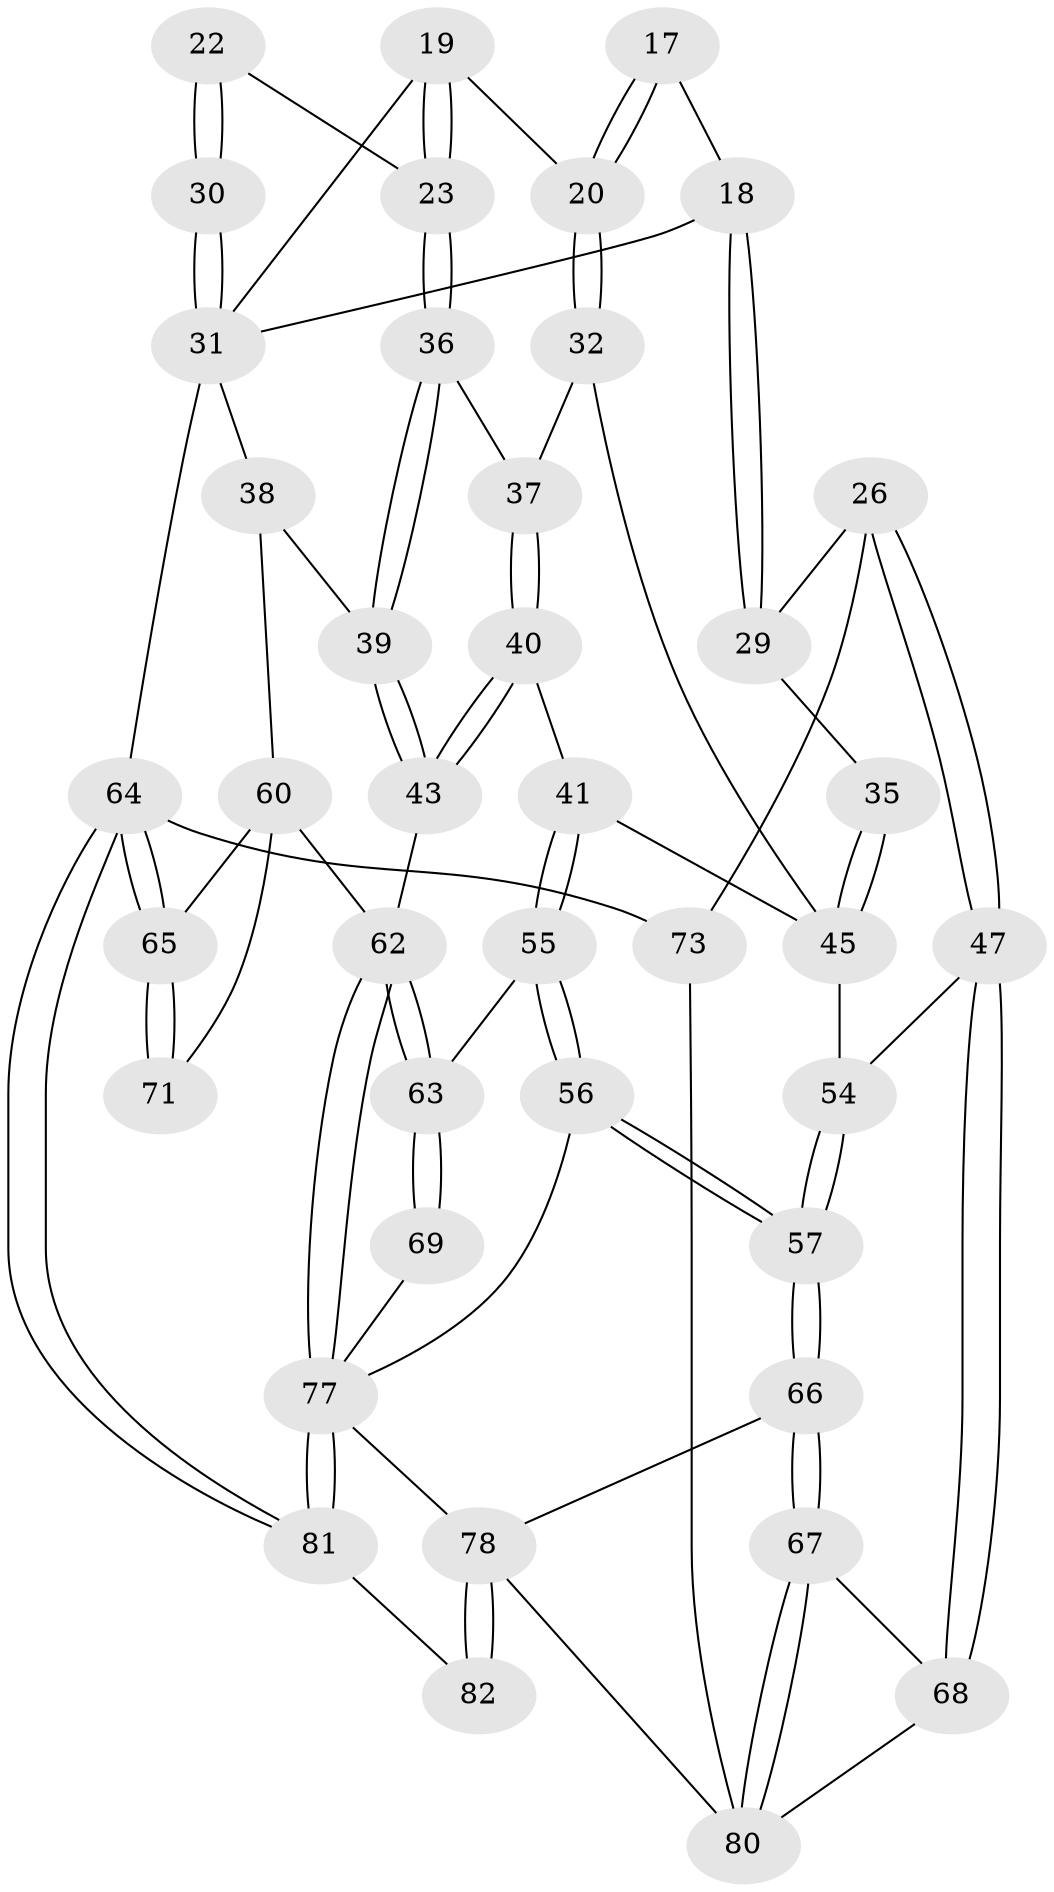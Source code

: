 // original degree distribution, {3: 0.024390243902439025, 5: 0.5609756097560976, 4: 0.21951219512195122, 6: 0.1951219512195122}
// Generated by graph-tools (version 1.1) at 2025/05/03/04/25 22:05:50]
// undirected, 41 vertices, 92 edges
graph export_dot {
graph [start="1"]
  node [color=gray90,style=filled];
  17 [pos="+0.4144904719556586+0.2258473049455908"];
  18 [pos="+0.35162664794532567+0.17950330800837597",super="+10"];
  19 [pos="+0.5802575906233971+0.20944512911766044"];
  20 [pos="+0.44122833975634934+0.2757316841784211"];
  22 [pos="+0.7487728825224642+0.23781979946423493"];
  23 [pos="+0.6585600887037538+0.27901838244593974"];
  26 [pos="+0+0.38008374921045956",super="+25"];
  29 [pos="+0.2762908437039331+0.28268491811387214",super="+28"];
  30 [pos="+0.8410990126234794+0.31891556718555236",super="+24+21"];
  31 [pos="+0.8910422714057792+0.3948232726062031",super="+16"];
  32 [pos="+0.4429687398218558+0.3588928905253022"];
  35 [pos="+0.20095400663829496+0.37326865128191844",super="+34"];
  36 [pos="+0.653190914674155+0.2909651247618037"];
  37 [pos="+0.49580447083882434+0.3860655323200544"];
  38 [pos="+0.8348413737379874+0.4438327690854338"];
  39 [pos="+0.6945618202292521+0.46755507937183693"];
  40 [pos="+0.5461443389324225+0.4951729293794041"];
  41 [pos="+0.3892035856929432+0.5405750978972682"];
  43 [pos="+0.613146259597537+0.5567906738830465"];
  45 [pos="+0.22487783854283583+0.4759788405276069",super="+44"];
  47 [pos="+0+0.4864129505450129"];
  54 [pos="+0.22909266553646238+0.6323994465354738",super="+46"];
  55 [pos="+0.4214921371136237+0.6375255660474003"];
  56 [pos="+0.3595805696847878+0.7044711890068603"];
  57 [pos="+0.2549434644642364+0.7303579320417208"];
  60 [pos="+0.8147903487255774+0.8156357197438808",super="+50+51"];
  62 [pos="+0.6809724392555518+0.9107706523607438",super="+61+53"];
  63 [pos="+0.6546495515674856+0.8635419420062389",super="+58+59"];
  64 [pos="+1+1",super="+3+14"];
  65 [pos="+1+1",super="+48+49"];
  66 [pos="+0.24887921865860474+0.7437231434698471"];
  67 [pos="+0.18732905635081995+0.7890652885239401"];
  68 [pos="+0+0.6470651008704758"];
  69 [pos="+0.4694663439204882+0.7752135705159429"];
  71 [pos="+0.9522013838310023+0.8789194322838269"];
  73 [pos="+0+1",super="+4"];
  77 [pos="+0.6522270838690424+1",super="+74+70"];
  78 [pos="+0.287884513209612+1",super="+76+75"];
  80 [pos="+0.1434981279012938+0.9398390087619065",super="+79+72"];
  81 [pos="+0.6405916130627+1"];
  82 [pos="+0.4756860326579004+1"];
  17 -- 18 [weight=2];
  17 -- 20;
  17 -- 20;
  18 -- 29 [weight=2];
  18 -- 29;
  18 -- 31 [weight=2];
  19 -- 20;
  19 -- 23;
  19 -- 23;
  19 -- 31;
  20 -- 32;
  20 -- 32;
  22 -- 23;
  22 -- 30 [weight=2];
  22 -- 30;
  23 -- 36;
  23 -- 36;
  26 -- 47;
  26 -- 47;
  26 -- 73 [weight=2];
  26 -- 29 [weight=2];
  29 -- 35 [weight=2];
  30 -- 31 [weight=3];
  30 -- 31;
  31 -- 38;
  31 -- 64 [weight=2];
  32 -- 37;
  32 -- 45;
  35 -- 45 [weight=2];
  35 -- 45;
  36 -- 37;
  36 -- 39;
  36 -- 39;
  37 -- 40;
  37 -- 40;
  38 -- 39;
  38 -- 60;
  39 -- 43;
  39 -- 43;
  40 -- 41;
  40 -- 43;
  40 -- 43;
  41 -- 55;
  41 -- 55;
  41 -- 45;
  43 -- 62;
  45 -- 54 [weight=2];
  47 -- 68;
  47 -- 68;
  47 -- 54;
  54 -- 57;
  54 -- 57;
  55 -- 56;
  55 -- 56;
  55 -- 63;
  56 -- 57;
  56 -- 57;
  56 -- 77;
  57 -- 66;
  57 -- 66;
  60 -- 71;
  60 -- 62 [weight=2];
  60 -- 65;
  62 -- 63 [weight=2];
  62 -- 63;
  62 -- 77;
  62 -- 77;
  63 -- 69 [weight=2];
  63 -- 69;
  64 -- 65 [weight=2];
  64 -- 65;
  64 -- 81;
  64 -- 81;
  64 -- 73 [weight=2];
  65 -- 71 [weight=2];
  65 -- 71;
  66 -- 67;
  66 -- 67;
  66 -- 78;
  67 -- 68;
  67 -- 80;
  67 -- 80;
  68 -- 80;
  69 -- 77;
  73 -- 80 [weight=2];
  77 -- 81;
  77 -- 81;
  77 -- 78;
  78 -- 82 [weight=2];
  78 -- 82;
  78 -- 80;
  81 -- 82;
}
